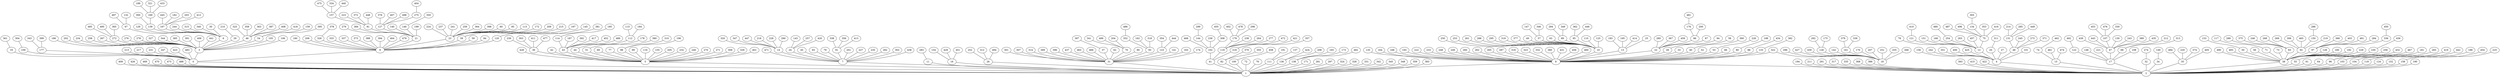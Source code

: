 graph G {
  322;
  8;
  1;
  0;
  2;
  3;
  4;
  5;
  6;
  7;
  9;
  10;
  11;
  12;
  13;
  14;
  15;
  16;
  17;
  18;
  19;
  20;
  21;
  22;
  23;
  24;
  25;
  26;
  27;
  28;
  29;
  30;
  31;
  32;
  33;
  34;
  35;
  36;
  37;
  38;
  39;
  40;
  41;
  42;
  43;
  44;
  45;
  46;
  47;
  48;
  49;
  50;
  51;
  52;
  53;
  54;
  55;
  56;
  57;
  58;
  59;
  60;
  61;
  62;
  63;
  64;
  65;
  66;
  67;
  68;
  69;
  70;
  71;
  72;
  73;
  74;
  75;
  76;
  77;
  78;
  79;
  80;
  81;
  82;
  83;
  84;
  85;
  86;
  87;
  88;
  89;
  90;
  91;
  92;
  93;
  94;
  95;
  96;
  97;
  98;
  99;
  100;
  101;
  102;
  103;
  104;
  105;
  106;
  107;
  108;
  109;
  110;
  111;
  112;
  113;
  114;
  115;
  116;
  117;
  118;
  119;
  120;
  121;
  122;
  123;
  124;
  125;
  126;
  127;
  128;
  129;
  130;
  131;
  132;
  133;
  134;
  135;
  136;
  137;
  138;
  139;
  140;
  141;
  142;
  143;
  144;
  145;
  146;
  147;
  148;
  149;
  150;
  151;
  152;
  153;
  154;
  155;
  156;
  157;
  158;
  159;
  160;
  161;
  162;
  163;
  164;
  165;
  166;
  167;
  168;
  169;
  170;
  171;
  172;
  173;
  174;
  175;
  176;
  177;
  178;
  179;
  180;
  181;
  182;
  183;
  184;
  185;
  186;
  187;
  188;
  189;
  190;
  191;
  192;
  193;
  194;
  195;
  196;
  197;
  198;
  199;
  200;
  201;
  202;
  203;
  204;
  205;
  206;
  207;
  208;
  209;
  210;
  211;
  212;
  213;
  214;
  215;
  216;
  217;
  218;
  219;
  220;
  221;
  222;
  223;
  224;
  225;
  226;
  227;
  228;
  229;
  230;
  231;
  232;
  233;
  234;
  235;
  236;
  237;
  238;
  239;
  240;
  241;
  242;
  243;
  244;
  245;
  246;
  247;
  248;
  249;
  250;
  251;
  252;
  253;
  254;
  255;
  256;
  257;
  258;
  259;
  260;
  261;
  262;
  263;
  264;
  265;
  266;
  267;
  268;
  269;
  270;
  271;
  272;
  273;
  274;
  275;
  276;
  277;
  278;
  279;
  280;
  281;
  282;
  283;
  284;
  285;
  286;
  287;
  288;
  289;
  290;
  291;
  292;
  293;
  294;
  295;
  296;
  297;
  298;
  299;
  300;
  301;
  302;
  303;
  304;
  305;
  306;
  307;
  308;
  309;
  310;
  311;
  312;
  313;
  314;
  315;
  316;
  317;
  318;
  319;
  320;
  321;
  323;
  324;
  325;
  326;
  327;
  328;
  329;
  330;
  331;
  332;
  333;
  334;
  335;
  336;
  337;
  338;
  339;
  340;
  341;
  342;
  343;
  344;
  345;
  346;
  347;
  348;
  349;
  350;
  351;
  352;
  353;
  354;
  355;
  356;
  357;
  358;
  359;
  360;
  361;
  362;
  363;
  364;
  365;
  366;
  367;
  368;
  369;
  370;
  371;
  372;
  373;
  374;
  375;
  376;
  377;
  378;
  379;
  380;
  381;
  382;
  383;
  384;
  385;
  386;
  387;
  388;
  389;
  390;
  391;
  392;
  393;
  394;
  395;
  396;
  397;
  398;
  399;
  400;
  401;
  402;
  403;
  404;
  405;
  406;
  407;
  408;
  409;
  410;
  411;
  412;
  413;
  414;
  415;
  416;
  417;
  418;
  419;
  420;
  421;
  422;
  423;
  424;
  425;
  426;
  427;
  428;
  429;
  430;
  431;
  432;
  433;
  434;
  435;
  436;
  437;
  438;
  439;
  440;
  441;
  442;
  443;
  444;
  445;
  446;
  447;
  448;
  449;
  450;
  451;
  452;
  453;
  454;
  455;
  456;
  457;
  458;
  459;
  460;
  461;
  462;
  463;
  464;
  465;
  466;
  467;
  468;
  469;
  470;
  471;
  472;
  473;
  474;
  475;
  476;
  477;
  478;
  479;
  480;
  481;
  482;
  483;
  484;
  485;
  486;
  487;
  488;
  489;
  490;
  491;
  492;
  493;
  494;
  495;
  496;
  497;
  498;
  499;
   322 -- 8;
   8 -- 1;
   0 -- 1;
   8 -- 2;
   3 -- 0;
   4 -- 2;
   5 -- 1;
   6 -- 3;
   7 -- 1;
   9 -- 0;
   10 -- 8;
   11 -- 1;
   12 -- 4;
   13 -- 8;
   14 -- 7;
   15 -- 2;
   16 -- 1;
   17 -- 2;
   322 -- 18;
   19 -- 0;
   20 -- 4;
   21 -- 9;
   22 -- 8;
   23 -- 9;
   24 -- 7;
   25 -- 13;
   26 -- 1;
   27 -- 4;
   28 -- 8;
   29 -- 3;
   30 -- 6;
   31 -- 1;
   32 -- 2;
   33 -- 8;
   34 -- 2;
   35 -- 2;
   36 -- 5;
   37 -- 31;
   38 -- 2;
   39 -- 9;
   40 -- 8;
   41 -- 1;
   42 -- 5;
   43 -- 5;
   44 -- 5;
   45 -- 7;
   46 -- 3;
   47 -- 17;
   48 -- 4;
   49 -- 10;
   50 -- 38;
   51 -- 5;
   52 -- 8;
   53 -- 8;
   54 -- 3;
   55 -- 2;
   56 -- 38;
   57 -- 10;
   58 -- 28;
   59 -- 9;
   60 -- 23;
   61 -- 2;
   62 -- 31;
   63 -- 10;
   64 -- 2;
   65 -- 7;
   66 -- 8;
   67 -- 6;
   68 -- 17;
   69 -- 5;
   70 -- 31;
   71 -- 38;
   72 -- 1;
   73 -- 38;
   74 -- 15;
   75 -- 12;
   76 -- 1;
   77 -- 5;
   78 -- 12;
   79 -- 7;
   80 -- 8;
   81 -- 21;
   82 -- 1;
   83 -- 38;
   84 -- 9;
   85 -- 23;
   86 -- 22;
   87 -- 22;
   88 -- 8;
   89 -- 10;
   90 -- 31;
   91 -- 7;
   92 -- 38;
   93 -- 31;
   94 -- 22;
   95 -- 10;
   96 -- 2;
   97 -- 38;
   98 -- 5;
   99 -- 5;
   100 -- 1;
   101 -- 4;
   102 -- 41;
   103 -- 2;
   104 -- 2;
   105 -- 3;
   106 -- 3;
   107 -- 47;
   108 -- 17;
   109 -- 0;
   110 -- 10;
   111 -- 1;
   112 -- 43;
   113 -- 23;
   114 -- 43;
   115 -- 112;
   116 -- 5;
   117 -- 71;
   118 -- 2;
   119 -- 41;
   120 -- 9;
   121 -- 12;
   122 -- 17;
   123 -- 31;
   124 -- 2;
   125 -- 10;
   126 -- 18;
   127 -- 21;
   128 -- 38;
   129 -- 6;
   130 -- 47;
   131 -- 48;
   132 -- 67;
   133 -- 8;
   134 -- 75;
   135 -- 8;
   136 -- 1;
   137 -- 111;
   138 -- 1;
   139 -- 6;
   140 -- 21;
   141 -- 31;
   142 -- 18;
   143 -- 24;
   144 -- 102;
   145 -- 39;
   146 -- 21;
   147 -- 57;
   148 -- 17;
   149 -- 34;
   150 -- 92;
   151 -- 12;
   152 -- 2;
   153 -- 50;
   154 -- 16;
   155 -- 5;
   156 -- 4;
   157 -- 81;
   158 -- 2;
   159 -- 54;
   160 -- 38;
   161 -- 18;
   162 -- 93;
   163 -- 31;
   164 -- 8;
   165 -- 138;
   166 -- 12;
   167 -- 6;
   168 -- 8;
   169 -- 139;
   170 -- 18;
   171 -- 1;
   172 -- 23;
   173 -- 138;
   174 -- 31;
   175 -- 126;
   176 -- 86;
   177 -- 0;
   178 -- 44;
   179 -- 119;
   180 -- 9;
   181 -- 55;
   182 -- 167;
   183 -- 13;
   184 -- 112;
   185 -- 114;
   186 -- 3;
   187 -- 43;
   188 -- 104;
   189 -- 169;
   190 -- 2;
   191 -- 111;
   192 -- 38;
   193 -- 8;
   194 -- 2;
   195 -- 13;
   196 -- 98;
   197 -- 39;
   198 -- 80;
   199 -- 21;
   200 -- 86;
   201 -- 7;
   202 -- 3;
   203 -- 167;
   204 -- 70;
   205 -- 5;
   206 -- 9;
   207 -- 18;
   208 -- 136;
   209 -- 23;
   210 -- 29;
   211 -- 2;
   212 -- 68;
   213 -- 0;
   214 -- 131;
   215 -- 23;
   216 -- 41;
   217 -- 0;
   218 -- 14;
   219 -- 92;
   220 -- 35;
   221 -- 17;
   222 -- 8;
   223 -- 81;
   224 -- 23;
   225 -- 158;
   226 -- 53;
   227 -- 7;
   228 -- 14;
   229 -- 38;
   230 -- 38;
   231 -- 0;
   232 -- 5;
   233 -- 8;
   234 -- 3;
   235 -- 7;
   236 -- 102;
   237 -- 23;
   238 -- 119;
   239 -- 36;
   240 -- 5;
   241 -- 23;
   242 -- 4;
   243 -- 47;
   244 -- 6;
   245 -- 48;
   246 -- 83;
   247 -- 0;
   248 -- 8;
   249 -- 8;
   250 -- 10;
   251 -- 18;
   252 -- 26;
   253 -- 10;
   254 -- 12;
   255 -- 18;
   256 -- 38;
   257 -- 24;
   258 -- 3;
   259 -- 23;
   260 -- 8;
   261 -- 10;
   262 -- 8;
   263 -- 12;
   264 -- 119;
   265 -- 8;
   266 -- 18;
   267 -- 3;
   268 -- 83;
   269 -- 92;
   270 -- 5;
   271 -- 5;
   272 -- 3;
   273 -- 48;
   274 -- 32;
   275 -- 127;
   276 -- 3;
   277 -- 119;
   278 -- 3;
   279 -- 21;
   280 -- 22;
   281 -- 1;
   282 -- 7;
   283 -- 11;
   284 -- 97;
   285 -- 131;
   286 -- 150;
   287 -- 8;
   288 -- 10;
   289 -- 83;
   290 -- 14;
   291 -- 2;
   292 -- 126;
   293 -- 96;
   294 -- 89;
   295 -- 10;
   296 -- 18;
   297 -- 1;
   298 -- 179;
   299 -- 144;
   300 -- 139;
   301 -- 31;
   302 -- 7;
   303 -- 36;
   304 -- 109;
   305 -- 134;
   306 -- 92;
   307 -- 31;
   308 -- 102;
   309 -- 5;
   310 -- 98;
   311 -- 20;
   312 -- 26;
   313 -- 68;
   314 -- 31;
   315 -- 6;
   316 -- 8;
   317 -- 2;
   318 -- 93;
   319 -- 10;
   320 -- 14;
   321 -- 169;
   323 -- 8;
   324 -- 1;
   325 -- 46;
   326 -- 9;
   327 -- 3;
   328 -- 1;
   329 -- 5;
   330 -- 107;
   331 -- 1;
   332 -- 8;
   333 -- 9;
   334 -- 157;
   335 -- 2;
   336 -- 97;
   337 -- 9;
   338 -- 91;
   339 -- 161;
   340 -- 6;
   341 -- 70;
   342 -- 1;
   343 -- 177;
   344 -- 3;
   345 -- 1;
   346 -- 57;
   347 -- 14;
   348 -- 1;
   349 -- 89;
   350 -- 146;
   351 -- 4;
   352 -- 93;
   353 -- 75;
   354 -- 123;
   355 -- 82;
   356 -- 91;
   357 -- 216;
   358 -- 46;
   359 -- 1;
   360 -- 8;
   361 -- 19;
   362 -- 95;
   363 -- 46;
   364 -- 23;
   365 -- 272;
   366 -- 97;
   367 -- 22;
   368 -- 2;
   369 -- 31;
   370 -- 82;
   371 -- 48;
   372 -- 81;
   373 -- 9;
   374 -- 35;
   375 -- 83;
   376 -- 127;
   377 -- 10;
   378 -- 326;
   379 -- 161;
   380 -- 51;
   381 -- 120;
   382 -- 133;
   383 -- 1;
   384 -- 21;
   385 -- 3;
   386 -- 2;
   387 -- 46;
   388 -- 9;
   389 -- 47;
   390 -- 40;
   391 -- 3;
   392 -- 43;
   393 -- 2;
   394 -- 9;
   395 -- 54;
   396 -- 31;
   397 -- 37;
   398 -- 23;
   399 -- 177;
   400 -- 4;
   401 -- 5;
   402 -- 179;
   403 -- 97;
   404 -- 275;
   405 -- 35;
   406 -- 3;
   407 -- 127;
   408 -- 46;
   409 -- 1;
   410 -- 121;
   411 -- 36;
   412 -- 167;
   413 -- 91;
   414 -- 13;
   415 -- 2;
   416 -- 75;
   417 -- 43;
   418 -- 46;
   419 -- 96;
   420 -- 24;
   421 -- 216;
   422 -- 2;
   423 -- 0;
   424 -- 136;
   425 -- 4;
   426 -- 1;
   427 -- 18;
   428 -- 5;
   429 -- 16;
   430 -- 18;
   431 -- 8;
   432 -- 38;
   433 -- 169;
   434 -- 88;
   435 -- 47;
   436 -- 230;
   437 -- 31;
   438 -- 7;
   439 -- 47;
   440 -- 157;
   441 -- 3;
   442 -- 103;
   443 -- 47;
   444 -- 123;
   445 -- 167;
   446 -- 95;
   447 -- 14;
   448 -- 81;
   449 -- 131;
   450 -- 336;
   451 -- 16;
   452 -- 43;
   453 -- 107;
   454 -- 118;
   455 -- 308;
   456 -- 8;
   457 -- 12;
   458 -- 100;
   459 -- 22;
   460 -- 8;
   461 -- 15;
   462 -- 74;
   463 -- 31;
   464 -- 9;
   465 -- 92;
   466 -- 31;
   467 -- 38;
   468 -- 102;
   469 -- 1;
   470 -- 1;
   471 -- 7;
   472 -- 119;
   473 -- 1;
   474 -- 15;
   475 -- 157;
   476 -- 107;
   477 -- 36;
   478 -- 179;
   479 -- 9;
   480 -- 254;
   481 -- 176;
   482 -- 138;
   483 -- 0;
   484 -- 35;
   485 -- 272;
   486 -- 352;
   487 -- 75;
   488 -- 1;
   489 -- 43;
   490 -- 38;
   491 -- 97;
   492 -- 122;
   493 -- 38;
   494 -- 26;
   495 -- 272;
   496 -- 75;
   497 -- 67;
   498 -- 127;
   499 -- 70;
}
